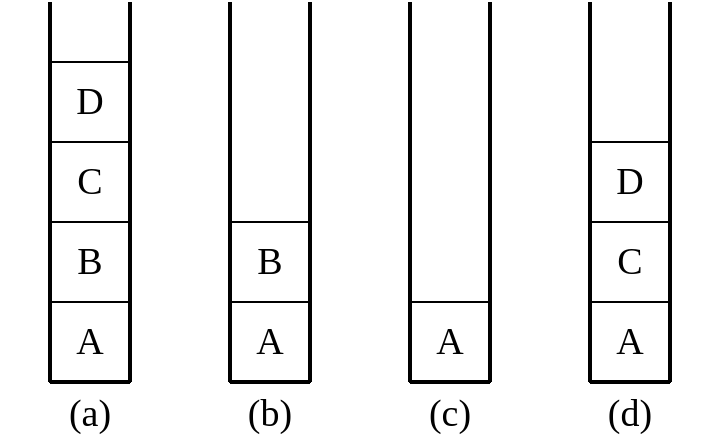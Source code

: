 <mxfile>
    <diagram id="JDqFRr98YrObUsfJNYBM" name="第 1 页">
        <mxGraphModel dx="661" dy="430" grid="1" gridSize="10" guides="1" tooltips="1" connect="1" arrows="1" fold="1" page="1" pageScale="1" pageWidth="827" pageHeight="1169" math="0" shadow="0">
            <root>
                <mxCell id="0"/>
                <mxCell id="1" parent="0"/>
                <mxCell id="38" value="&lt;font style=&quot;font-size: 19px;&quot; face=&quot;Times New Roman&quot;&gt;(a)&lt;/font&gt;" style="rounded=0;whiteSpace=wrap;html=1;container=1;verticalAlign=bottom;strokeColor=none;strokeWidth=1;fontFamily=Times New Roman;fontSize=19;fillColor=none;gradientColor=none;" vertex="1" parent="1">
                    <mxGeometry x="80" y="40" width="90" height="220" as="geometry">
                        <mxRectangle x="177" y="190" width="50" height="40" as="alternateBounds"/>
                    </mxGeometry>
                </mxCell>
                <mxCell id="39" value="" style="group" vertex="1" connectable="0" parent="38">
                    <mxGeometry x="15" width="60" height="200" as="geometry"/>
                </mxCell>
                <mxCell id="2" value="D" style="rounded=0;whiteSpace=wrap;html=1;fontFamily=Times New Roman;fontSize=19;container=0;" vertex="1" parent="39">
                    <mxGeometry x="10" y="30" width="40" height="40" as="geometry"/>
                </mxCell>
                <mxCell id="3" value="C" style="rounded=0;whiteSpace=wrap;html=1;fontFamily=Times New Roman;fontSize=19;container=0;" vertex="1" parent="39">
                    <mxGeometry x="10" y="70" width="40" height="40" as="geometry"/>
                </mxCell>
                <mxCell id="4" value="B" style="rounded=0;whiteSpace=wrap;html=1;fontFamily=Times New Roman;fontSize=19;container=0;" vertex="1" parent="39">
                    <mxGeometry x="10" y="110" width="40" height="40" as="geometry"/>
                </mxCell>
                <mxCell id="5" value="A" style="rounded=0;whiteSpace=wrap;html=1;fontFamily=Times New Roman;fontSize=19;container=0;" vertex="1" parent="39">
                    <mxGeometry x="10" y="150" width="40" height="40" as="geometry"/>
                </mxCell>
                <mxCell id="7" value="" style="line;strokeWidth=2;direction=south;html=1;fontFamily=Times New Roman;fontSize=19;perimeterSpacing=0;gradientColor=none;fillColor=none;container=0;" vertex="1" parent="39">
                    <mxGeometry width="20" height="190" as="geometry"/>
                </mxCell>
                <mxCell id="8" value="" style="line;strokeWidth=2;direction=south;html=1;fontFamily=Times New Roman;fontSize=19;container=0;" vertex="1" parent="39">
                    <mxGeometry x="40" width="20" height="190" as="geometry"/>
                </mxCell>
                <mxCell id="9" value="" style="line;strokeWidth=2;html=1;perimeter=backbonePerimeter;points=[];outlineConnect=0;fontFamily=Times New Roman;fontSize=19;fillColor=none;gradientColor=none;container=0;" vertex="1" parent="39">
                    <mxGeometry x="10" y="180" width="40" height="20" as="geometry"/>
                </mxCell>
                <mxCell id="40" value="&lt;font style=&quot;font-size: 19px;&quot; face=&quot;Times New Roman&quot;&gt;(b)&lt;/font&gt;" style="rounded=0;whiteSpace=wrap;html=1;container=1;verticalAlign=bottom;strokeColor=none;strokeWidth=1;fontFamily=Times New Roman;fontSize=19;fillColor=none;gradientColor=none;" vertex="1" parent="1">
                    <mxGeometry x="170" y="40" width="90" height="220" as="geometry">
                        <mxRectangle x="177" y="190" width="50" height="40" as="alternateBounds"/>
                    </mxGeometry>
                </mxCell>
                <mxCell id="43" value="" style="group" vertex="1" connectable="0" parent="40">
                    <mxGeometry x="15" width="60" height="200" as="geometry"/>
                </mxCell>
                <mxCell id="13" value="B" style="rounded=0;whiteSpace=wrap;html=1;fontFamily=Times New Roman;fontSize=19;container=0;" vertex="1" parent="43">
                    <mxGeometry x="10" y="110" width="40" height="40" as="geometry"/>
                </mxCell>
                <mxCell id="14" value="A" style="rounded=0;whiteSpace=wrap;html=1;fontFamily=Times New Roman;fontSize=19;container=0;" vertex="1" parent="43">
                    <mxGeometry x="10" y="150" width="40" height="40" as="geometry"/>
                </mxCell>
                <mxCell id="16" value="" style="line;strokeWidth=2;direction=south;html=1;fontFamily=Times New Roman;fontSize=19;perimeterSpacing=0;gradientColor=none;fillColor=none;container=0;" vertex="1" parent="43">
                    <mxGeometry width="20" height="190" as="geometry"/>
                </mxCell>
                <mxCell id="17" value="" style="line;strokeWidth=2;direction=south;html=1;fontFamily=Times New Roman;fontSize=19;container=0;" vertex="1" parent="43">
                    <mxGeometry x="40" width="20" height="190" as="geometry"/>
                </mxCell>
                <mxCell id="18" value="" style="line;strokeWidth=2;html=1;perimeter=backbonePerimeter;points=[];outlineConnect=0;fontFamily=Times New Roman;fontSize=19;fillColor=none;gradientColor=none;container=0;" vertex="1" parent="43">
                    <mxGeometry x="10" y="180" width="40" height="20" as="geometry"/>
                </mxCell>
                <mxCell id="41" value="&lt;font style=&quot;font-size: 19px;&quot; face=&quot;Times New Roman&quot;&gt;(c)&lt;/font&gt;" style="rounded=0;whiteSpace=wrap;html=1;container=1;verticalAlign=bottom;strokeColor=none;strokeWidth=1;fontFamily=Times New Roman;fontSize=19;fillColor=none;gradientColor=none;" vertex="1" parent="1">
                    <mxGeometry x="260" y="40" width="90" height="220" as="geometry">
                        <mxRectangle x="177" y="190" width="50" height="40" as="alternateBounds"/>
                    </mxGeometry>
                </mxCell>
                <mxCell id="44" value="" style="group" vertex="1" connectable="0" parent="41">
                    <mxGeometry x="15" width="60" height="200" as="geometry"/>
                </mxCell>
                <mxCell id="21" value="A" style="rounded=0;whiteSpace=wrap;html=1;fontFamily=Times New Roman;fontSize=19;container=0;" vertex="1" parent="44">
                    <mxGeometry x="10" y="150" width="40" height="40" as="geometry"/>
                </mxCell>
                <mxCell id="23" value="" style="line;strokeWidth=2;direction=south;html=1;fontFamily=Times New Roman;fontSize=19;perimeterSpacing=0;gradientColor=none;fillColor=none;container=0;" vertex="1" parent="44">
                    <mxGeometry width="20" height="190" as="geometry"/>
                </mxCell>
                <mxCell id="24" value="" style="line;strokeWidth=2;direction=south;html=1;fontFamily=Times New Roman;fontSize=19;container=0;" vertex="1" parent="44">
                    <mxGeometry x="40" width="20" height="190" as="geometry"/>
                </mxCell>
                <mxCell id="25" value="" style="line;strokeWidth=2;html=1;perimeter=backbonePerimeter;points=[];outlineConnect=0;fontFamily=Times New Roman;fontSize=19;fillColor=none;gradientColor=none;container=0;" vertex="1" parent="44">
                    <mxGeometry x="10" y="180" width="40" height="20" as="geometry"/>
                </mxCell>
                <mxCell id="42" value="&lt;font style=&quot;font-size: 19px;&quot; face=&quot;Times New Roman&quot;&gt;(d)&lt;/font&gt;" style="rounded=0;whiteSpace=wrap;html=1;container=1;verticalAlign=bottom;strokeColor=none;strokeWidth=1;fontFamily=Times New Roman;fontSize=19;fillColor=none;gradientColor=none;" vertex="1" parent="1">
                    <mxGeometry x="350" y="40" width="90" height="220" as="geometry">
                        <mxRectangle x="177" y="190" width="50" height="40" as="alternateBounds"/>
                    </mxGeometry>
                </mxCell>
                <mxCell id="45" value="" style="group" vertex="1" connectable="0" parent="42">
                    <mxGeometry x="15" width="60" height="200" as="geometry"/>
                </mxCell>
                <mxCell id="29" value="A" style="rounded=0;whiteSpace=wrap;html=1;fontFamily=Times New Roman;fontSize=19;container=0;" vertex="1" parent="45">
                    <mxGeometry x="10" y="150" width="40" height="40" as="geometry"/>
                </mxCell>
                <mxCell id="36" value="D" style="rounded=0;whiteSpace=wrap;html=1;fontFamily=Times New Roman;fontSize=19;container=0;" vertex="1" parent="45">
                    <mxGeometry x="10" y="70" width="40" height="40" as="geometry"/>
                </mxCell>
                <mxCell id="37" value="C" style="rounded=0;whiteSpace=wrap;html=1;fontFamily=Times New Roman;fontSize=19;container=0;" vertex="1" parent="45">
                    <mxGeometry x="10" y="110" width="40" height="40" as="geometry"/>
                </mxCell>
                <mxCell id="31" value="" style="line;strokeWidth=2;direction=south;html=1;fontFamily=Times New Roman;fontSize=19;perimeterSpacing=0;gradientColor=none;fillColor=none;container=0;" vertex="1" parent="45">
                    <mxGeometry width="20" height="190" as="geometry"/>
                </mxCell>
                <mxCell id="32" value="" style="line;strokeWidth=2;direction=south;html=1;fontFamily=Times New Roman;fontSize=19;container=0;" vertex="1" parent="45">
                    <mxGeometry x="40" width="20" height="190" as="geometry"/>
                </mxCell>
                <mxCell id="33" value="" style="line;strokeWidth=2;html=1;perimeter=backbonePerimeter;points=[];outlineConnect=0;fontFamily=Times New Roman;fontSize=19;fillColor=none;gradientColor=none;container=0;" vertex="1" parent="45">
                    <mxGeometry x="10" y="180" width="40" height="20" as="geometry"/>
                </mxCell>
            </root>
        </mxGraphModel>
    </diagram>
</mxfile>